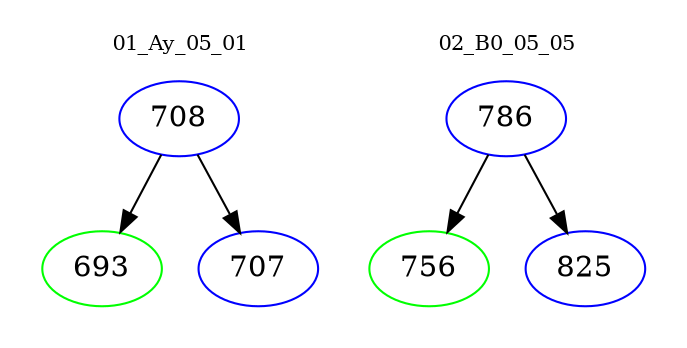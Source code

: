digraph{
subgraph cluster_0 {
color = white
label = "01_Ay_05_01";
fontsize=10;
T0_708 [label="708", color="blue"]
T0_708 -> T0_693 [color="black"]
T0_693 [label="693", color="green"]
T0_708 -> T0_707 [color="black"]
T0_707 [label="707", color="blue"]
}
subgraph cluster_1 {
color = white
label = "02_B0_05_05";
fontsize=10;
T1_786 [label="786", color="blue"]
T1_786 -> T1_756 [color="black"]
T1_756 [label="756", color="green"]
T1_786 -> T1_825 [color="black"]
T1_825 [label="825", color="blue"]
}
}
